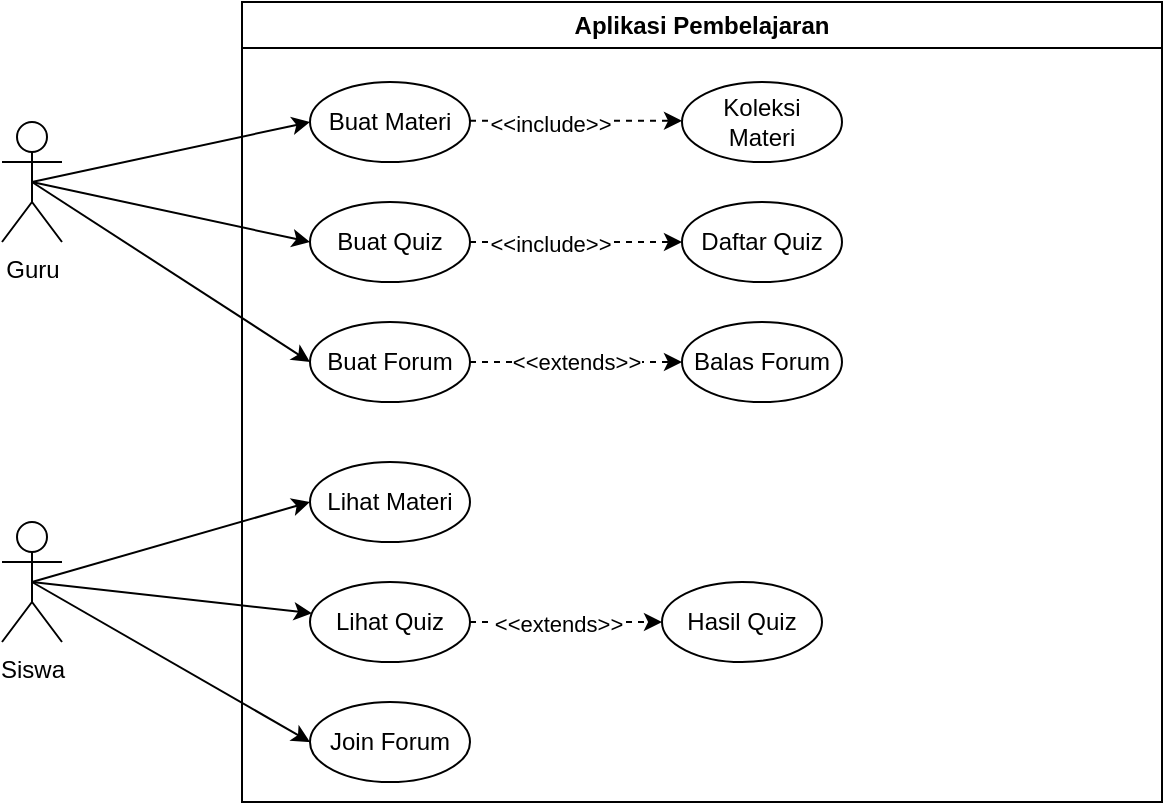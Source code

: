 <mxfile version="24.7.13">
  <diagram name="Halaman-1" id="rJi5ZO-b59d1I9NXH13N">
    <mxGraphModel dx="880" dy="468" grid="1" gridSize="10" guides="1" tooltips="1" connect="1" arrows="1" fold="1" page="1" pageScale="1" pageWidth="827" pageHeight="1169" math="0" shadow="0">
      <root>
        <mxCell id="0" />
        <mxCell id="1" parent="0" />
        <mxCell id="mq9vgWqou_QmTZbV-cZe-1" value="Aplikasi Pembelajaran" style="swimlane;whiteSpace=wrap;html=1;" vertex="1" parent="1">
          <mxGeometry x="280" y="110" width="460" height="400" as="geometry" />
        </mxCell>
        <mxCell id="mq9vgWqou_QmTZbV-cZe-4" value="Buat Materi" style="ellipse;whiteSpace=wrap;html=1;" vertex="1" parent="mq9vgWqou_QmTZbV-cZe-1">
          <mxGeometry x="34" y="40" width="80" height="40" as="geometry" />
        </mxCell>
        <mxCell id="mq9vgWqou_QmTZbV-cZe-16" style="edgeStyle=none;rounded=0;orthogonalLoop=1;jettySize=auto;html=1;exitX=1;exitY=0.5;exitDx=0;exitDy=0;entryX=0;entryY=0.5;entryDx=0;entryDy=0;dashed=1;" edge="1" parent="mq9vgWqou_QmTZbV-cZe-1" source="mq9vgWqou_QmTZbV-cZe-5" target="mq9vgWqou_QmTZbV-cZe-8">
          <mxGeometry relative="1" as="geometry" />
        </mxCell>
        <mxCell id="mq9vgWqou_QmTZbV-cZe-17" value="&amp;lt;&amp;lt;include&amp;gt;&amp;gt;" style="edgeLabel;html=1;align=center;verticalAlign=middle;resizable=0;points=[];" vertex="1" connectable="0" parent="mq9vgWqou_QmTZbV-cZe-16">
          <mxGeometry x="-0.242" y="-1" relative="1" as="geometry">
            <mxPoint as="offset" />
          </mxGeometry>
        </mxCell>
        <mxCell id="mq9vgWqou_QmTZbV-cZe-5" value="Buat Quiz" style="ellipse;whiteSpace=wrap;html=1;" vertex="1" parent="mq9vgWqou_QmTZbV-cZe-1">
          <mxGeometry x="34" y="100" width="80" height="40" as="geometry" />
        </mxCell>
        <mxCell id="mq9vgWqou_QmTZbV-cZe-6" value="Buat Forum" style="ellipse;whiteSpace=wrap;html=1;" vertex="1" parent="mq9vgWqou_QmTZbV-cZe-1">
          <mxGeometry x="34" y="160" width="80" height="40" as="geometry" />
        </mxCell>
        <mxCell id="mq9vgWqou_QmTZbV-cZe-7" value="Koleksi &lt;br&gt;Materi" style="ellipse;whiteSpace=wrap;html=1;" vertex="1" parent="mq9vgWqou_QmTZbV-cZe-1">
          <mxGeometry x="220" y="40" width="80" height="40" as="geometry" />
        </mxCell>
        <mxCell id="mq9vgWqou_QmTZbV-cZe-8" value="Daftar Quiz" style="ellipse;whiteSpace=wrap;html=1;" vertex="1" parent="mq9vgWqou_QmTZbV-cZe-1">
          <mxGeometry x="220" y="100" width="80" height="40" as="geometry" />
        </mxCell>
        <mxCell id="mq9vgWqou_QmTZbV-cZe-9" value="Balas Forum" style="ellipse;whiteSpace=wrap;html=1;" vertex="1" parent="mq9vgWqou_QmTZbV-cZe-1">
          <mxGeometry x="220" y="160" width="80" height="40" as="geometry" />
        </mxCell>
        <mxCell id="mq9vgWqou_QmTZbV-cZe-13" value="" style="endArrow=classic;html=1;rounded=0;exitX=1;exitY=0.5;exitDx=0;exitDy=0;entryX=0;entryY=0.5;entryDx=0;entryDy=0;dashed=1;" edge="1" parent="mq9vgWqou_QmTZbV-cZe-1" source="mq9vgWqou_QmTZbV-cZe-6" target="mq9vgWqou_QmTZbV-cZe-9">
          <mxGeometry relative="1" as="geometry">
            <mxPoint x="80" y="190" as="sourcePoint" />
            <mxPoint x="180" y="190" as="targetPoint" />
          </mxGeometry>
        </mxCell>
        <mxCell id="mq9vgWqou_QmTZbV-cZe-14" value="&amp;lt;&amp;lt;extends&amp;gt;&amp;gt;" style="edgeLabel;resizable=0;html=1;;align=center;verticalAlign=middle;" connectable="0" vertex="1" parent="mq9vgWqou_QmTZbV-cZe-13">
          <mxGeometry relative="1" as="geometry" />
        </mxCell>
        <mxCell id="mq9vgWqou_QmTZbV-cZe-18" style="edgeStyle=none;rounded=0;orthogonalLoop=1;jettySize=auto;html=1;exitX=1;exitY=0.5;exitDx=0;exitDy=0;entryX=0;entryY=0.5;entryDx=0;entryDy=0;dashed=1;" edge="1" parent="mq9vgWqou_QmTZbV-cZe-1">
          <mxGeometry relative="1" as="geometry">
            <mxPoint x="114" y="59.43" as="sourcePoint" />
            <mxPoint x="220" y="59.43" as="targetPoint" />
          </mxGeometry>
        </mxCell>
        <mxCell id="mq9vgWqou_QmTZbV-cZe-19" value="&amp;lt;&amp;lt;include&amp;gt;&amp;gt;" style="edgeLabel;html=1;align=center;verticalAlign=middle;resizable=0;points=[];" vertex="1" connectable="0" parent="mq9vgWqou_QmTZbV-cZe-18">
          <mxGeometry x="-0.242" y="-1" relative="1" as="geometry">
            <mxPoint as="offset" />
          </mxGeometry>
        </mxCell>
        <mxCell id="mq9vgWqou_QmTZbV-cZe-20" value="Lihat Materi" style="ellipse;whiteSpace=wrap;html=1;" vertex="1" parent="mq9vgWqou_QmTZbV-cZe-1">
          <mxGeometry x="34" y="230" width="80" height="40" as="geometry" />
        </mxCell>
        <mxCell id="mq9vgWqou_QmTZbV-cZe-27" style="edgeStyle=none;rounded=0;orthogonalLoop=1;jettySize=auto;html=1;exitX=1;exitY=0.5;exitDx=0;exitDy=0;entryX=0;entryY=0.5;entryDx=0;entryDy=0;dashed=1;" edge="1" parent="mq9vgWqou_QmTZbV-cZe-1" source="mq9vgWqou_QmTZbV-cZe-21" target="mq9vgWqou_QmTZbV-cZe-23">
          <mxGeometry relative="1" as="geometry" />
        </mxCell>
        <mxCell id="mq9vgWqou_QmTZbV-cZe-28" value="&amp;lt;&amp;lt;extends&amp;gt;&amp;gt;" style="edgeLabel;html=1;align=center;verticalAlign=middle;resizable=0;points=[];" vertex="1" connectable="0" parent="mq9vgWqou_QmTZbV-cZe-27">
          <mxGeometry x="-0.083" y="-1" relative="1" as="geometry">
            <mxPoint as="offset" />
          </mxGeometry>
        </mxCell>
        <mxCell id="mq9vgWqou_QmTZbV-cZe-21" value="Lihat Quiz" style="ellipse;whiteSpace=wrap;html=1;" vertex="1" parent="mq9vgWqou_QmTZbV-cZe-1">
          <mxGeometry x="34" y="290" width="80" height="40" as="geometry" />
        </mxCell>
        <mxCell id="mq9vgWqou_QmTZbV-cZe-22" value="Join Forum" style="ellipse;whiteSpace=wrap;html=1;" vertex="1" parent="mq9vgWqou_QmTZbV-cZe-1">
          <mxGeometry x="34" y="350" width="80" height="40" as="geometry" />
        </mxCell>
        <mxCell id="mq9vgWqou_QmTZbV-cZe-23" value="Hasil Quiz" style="ellipse;whiteSpace=wrap;html=1;" vertex="1" parent="mq9vgWqou_QmTZbV-cZe-1">
          <mxGeometry x="210" y="290" width="80" height="40" as="geometry" />
        </mxCell>
        <mxCell id="mq9vgWqou_QmTZbV-cZe-10" style="edgeStyle=none;rounded=0;orthogonalLoop=1;jettySize=auto;html=1;exitX=0.5;exitY=0.5;exitDx=0;exitDy=0;exitPerimeter=0;entryX=0;entryY=0.5;entryDx=0;entryDy=0;" edge="1" parent="1" source="mq9vgWqou_QmTZbV-cZe-2" target="mq9vgWqou_QmTZbV-cZe-4">
          <mxGeometry relative="1" as="geometry" />
        </mxCell>
        <mxCell id="mq9vgWqou_QmTZbV-cZe-11" style="edgeStyle=none;rounded=0;orthogonalLoop=1;jettySize=auto;html=1;exitX=0.5;exitY=0.5;exitDx=0;exitDy=0;exitPerimeter=0;entryX=0;entryY=0.5;entryDx=0;entryDy=0;" edge="1" parent="1" source="mq9vgWqou_QmTZbV-cZe-2" target="mq9vgWqou_QmTZbV-cZe-5">
          <mxGeometry relative="1" as="geometry" />
        </mxCell>
        <mxCell id="mq9vgWqou_QmTZbV-cZe-12" style="edgeStyle=none;rounded=0;orthogonalLoop=1;jettySize=auto;html=1;exitX=0.5;exitY=0.5;exitDx=0;exitDy=0;exitPerimeter=0;entryX=0;entryY=0.5;entryDx=0;entryDy=0;" edge="1" parent="1" source="mq9vgWqou_QmTZbV-cZe-2" target="mq9vgWqou_QmTZbV-cZe-6">
          <mxGeometry relative="1" as="geometry" />
        </mxCell>
        <mxCell id="mq9vgWqou_QmTZbV-cZe-2" value="Guru" style="shape=umlActor;verticalLabelPosition=bottom;verticalAlign=top;html=1;outlineConnect=0;" vertex="1" parent="1">
          <mxGeometry x="160" y="170" width="30" height="60" as="geometry" />
        </mxCell>
        <mxCell id="mq9vgWqou_QmTZbV-cZe-24" style="edgeStyle=none;rounded=0;orthogonalLoop=1;jettySize=auto;html=1;exitX=0.5;exitY=0.5;exitDx=0;exitDy=0;exitPerimeter=0;entryX=0;entryY=0.5;entryDx=0;entryDy=0;" edge="1" parent="1" source="mq9vgWqou_QmTZbV-cZe-3" target="mq9vgWqou_QmTZbV-cZe-20">
          <mxGeometry relative="1" as="geometry" />
        </mxCell>
        <mxCell id="mq9vgWqou_QmTZbV-cZe-25" style="edgeStyle=none;rounded=0;orthogonalLoop=1;jettySize=auto;html=1;exitX=0.5;exitY=0.5;exitDx=0;exitDy=0;exitPerimeter=0;" edge="1" parent="1" source="mq9vgWqou_QmTZbV-cZe-3" target="mq9vgWqou_QmTZbV-cZe-21">
          <mxGeometry relative="1" as="geometry" />
        </mxCell>
        <mxCell id="mq9vgWqou_QmTZbV-cZe-26" style="edgeStyle=none;rounded=0;orthogonalLoop=1;jettySize=auto;html=1;exitX=0.5;exitY=0.5;exitDx=0;exitDy=0;exitPerimeter=0;entryX=0;entryY=0.5;entryDx=0;entryDy=0;" edge="1" parent="1" source="mq9vgWqou_QmTZbV-cZe-3" target="mq9vgWqou_QmTZbV-cZe-22">
          <mxGeometry relative="1" as="geometry" />
        </mxCell>
        <mxCell id="mq9vgWqou_QmTZbV-cZe-3" value="Siswa&lt;div&gt;&lt;br&gt;&lt;/div&gt;" style="shape=umlActor;verticalLabelPosition=bottom;verticalAlign=top;html=1;outlineConnect=0;" vertex="1" parent="1">
          <mxGeometry x="160" y="370" width="30" height="60" as="geometry" />
        </mxCell>
      </root>
    </mxGraphModel>
  </diagram>
</mxfile>
